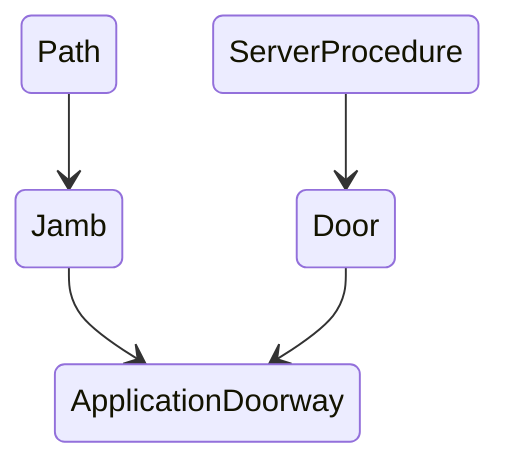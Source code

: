 %% This Source Code Form is subject to the terms of the Mozilla Public
%% License, v. 2.0. If a copy of the MPL was not distributed with this
%% file, You can obtain one at https://mozilla.org/MPL/2.0/.
%%
%% Copyright 2021 Robert D. French

stateDiagram-v2
    Path --> Jamb
    ServerProcedure --> Door
    Jamb --> ApplicationDoorway
    Door --> ApplicationDoorway